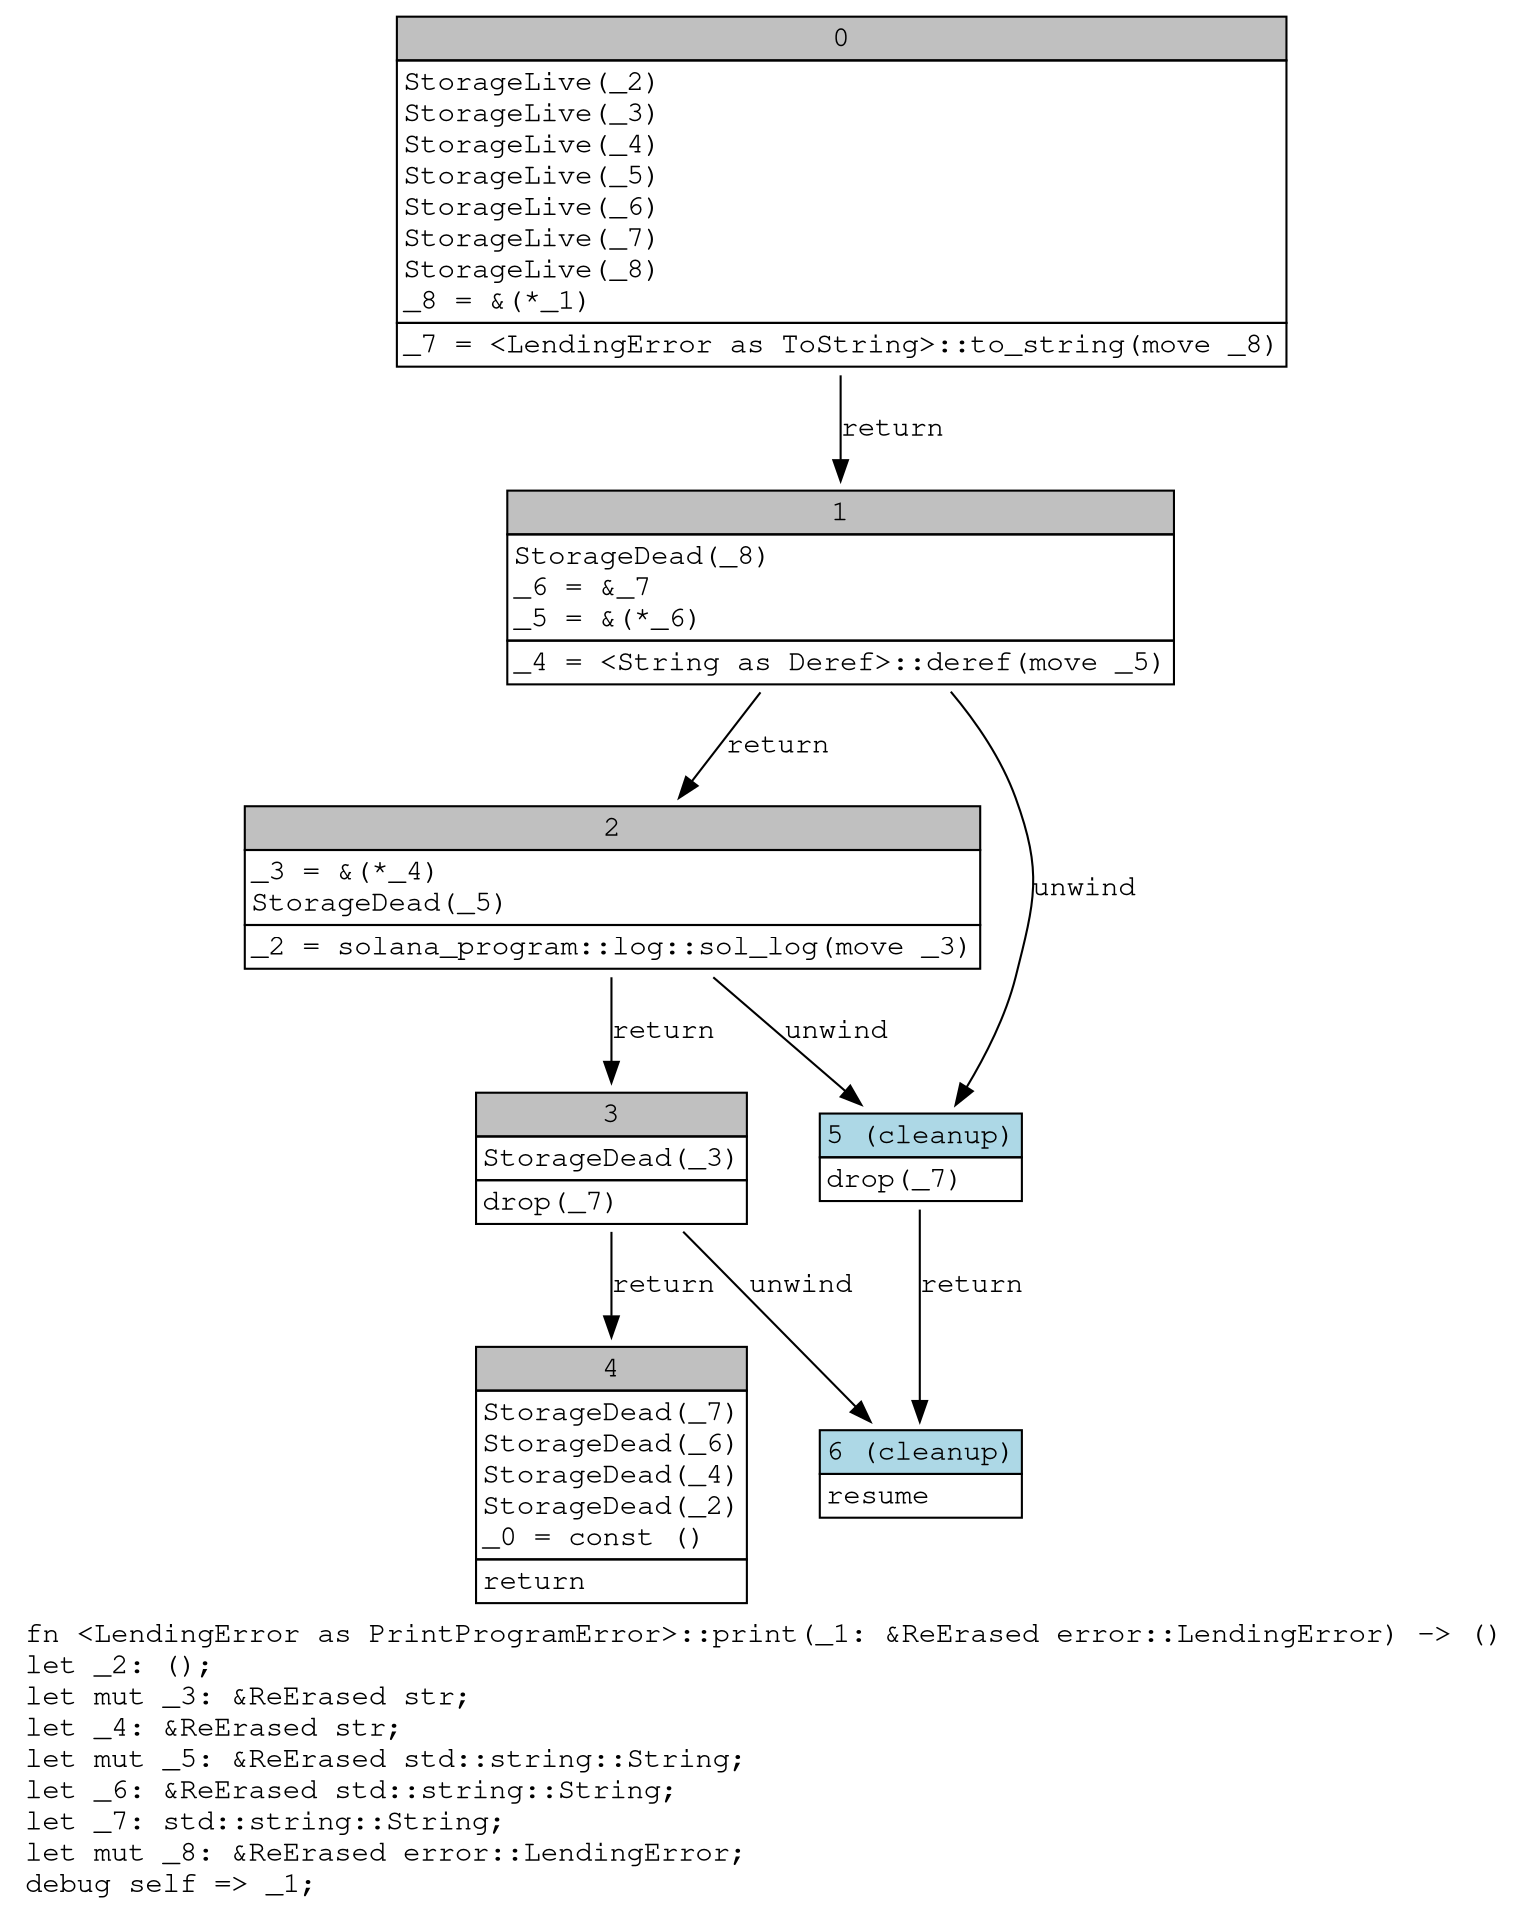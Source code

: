 digraph Mir_0_19 {
    graph [fontname="Courier, monospace"];
    node [fontname="Courier, monospace"];
    edge [fontname="Courier, monospace"];
    label=<fn &lt;LendingError as PrintProgramError&gt;::print(_1: &amp;ReErased error::LendingError) -&gt; ()<br align="left"/>let _2: ();<br align="left"/>let mut _3: &amp;ReErased str;<br align="left"/>let _4: &amp;ReErased str;<br align="left"/>let mut _5: &amp;ReErased std::string::String;<br align="left"/>let _6: &amp;ReErased std::string::String;<br align="left"/>let _7: std::string::String;<br align="left"/>let mut _8: &amp;ReErased error::LendingError;<br align="left"/>debug self =&gt; _1;<br align="left"/>>;
    bb0__0_19 [shape="none", label=<<table border="0" cellborder="1" cellspacing="0"><tr><td bgcolor="gray" align="center" colspan="1">0</td></tr><tr><td align="left" balign="left">StorageLive(_2)<br/>StorageLive(_3)<br/>StorageLive(_4)<br/>StorageLive(_5)<br/>StorageLive(_6)<br/>StorageLive(_7)<br/>StorageLive(_8)<br/>_8 = &amp;(*_1)<br/></td></tr><tr><td align="left">_7 = &lt;LendingError as ToString&gt;::to_string(move _8)</td></tr></table>>];
    bb1__0_19 [shape="none", label=<<table border="0" cellborder="1" cellspacing="0"><tr><td bgcolor="gray" align="center" colspan="1">1</td></tr><tr><td align="left" balign="left">StorageDead(_8)<br/>_6 = &amp;_7<br/>_5 = &amp;(*_6)<br/></td></tr><tr><td align="left">_4 = &lt;String as Deref&gt;::deref(move _5)</td></tr></table>>];
    bb2__0_19 [shape="none", label=<<table border="0" cellborder="1" cellspacing="0"><tr><td bgcolor="gray" align="center" colspan="1">2</td></tr><tr><td align="left" balign="left">_3 = &amp;(*_4)<br/>StorageDead(_5)<br/></td></tr><tr><td align="left">_2 = solana_program::log::sol_log(move _3)</td></tr></table>>];
    bb3__0_19 [shape="none", label=<<table border="0" cellborder="1" cellspacing="0"><tr><td bgcolor="gray" align="center" colspan="1">3</td></tr><tr><td align="left" balign="left">StorageDead(_3)<br/></td></tr><tr><td align="left">drop(_7)</td></tr></table>>];
    bb4__0_19 [shape="none", label=<<table border="0" cellborder="1" cellspacing="0"><tr><td bgcolor="gray" align="center" colspan="1">4</td></tr><tr><td align="left" balign="left">StorageDead(_7)<br/>StorageDead(_6)<br/>StorageDead(_4)<br/>StorageDead(_2)<br/>_0 = const ()<br/></td></tr><tr><td align="left">return</td></tr></table>>];
    bb5__0_19 [shape="none", label=<<table border="0" cellborder="1" cellspacing="0"><tr><td bgcolor="lightblue" align="center" colspan="1">5 (cleanup)</td></tr><tr><td align="left">drop(_7)</td></tr></table>>];
    bb6__0_19 [shape="none", label=<<table border="0" cellborder="1" cellspacing="0"><tr><td bgcolor="lightblue" align="center" colspan="1">6 (cleanup)</td></tr><tr><td align="left">resume</td></tr></table>>];
    bb0__0_19 -> bb1__0_19 [label="return"];
    bb1__0_19 -> bb2__0_19 [label="return"];
    bb1__0_19 -> bb5__0_19 [label="unwind"];
    bb2__0_19 -> bb3__0_19 [label="return"];
    bb2__0_19 -> bb5__0_19 [label="unwind"];
    bb3__0_19 -> bb4__0_19 [label="return"];
    bb3__0_19 -> bb6__0_19 [label="unwind"];
    bb5__0_19 -> bb6__0_19 [label="return"];
}
